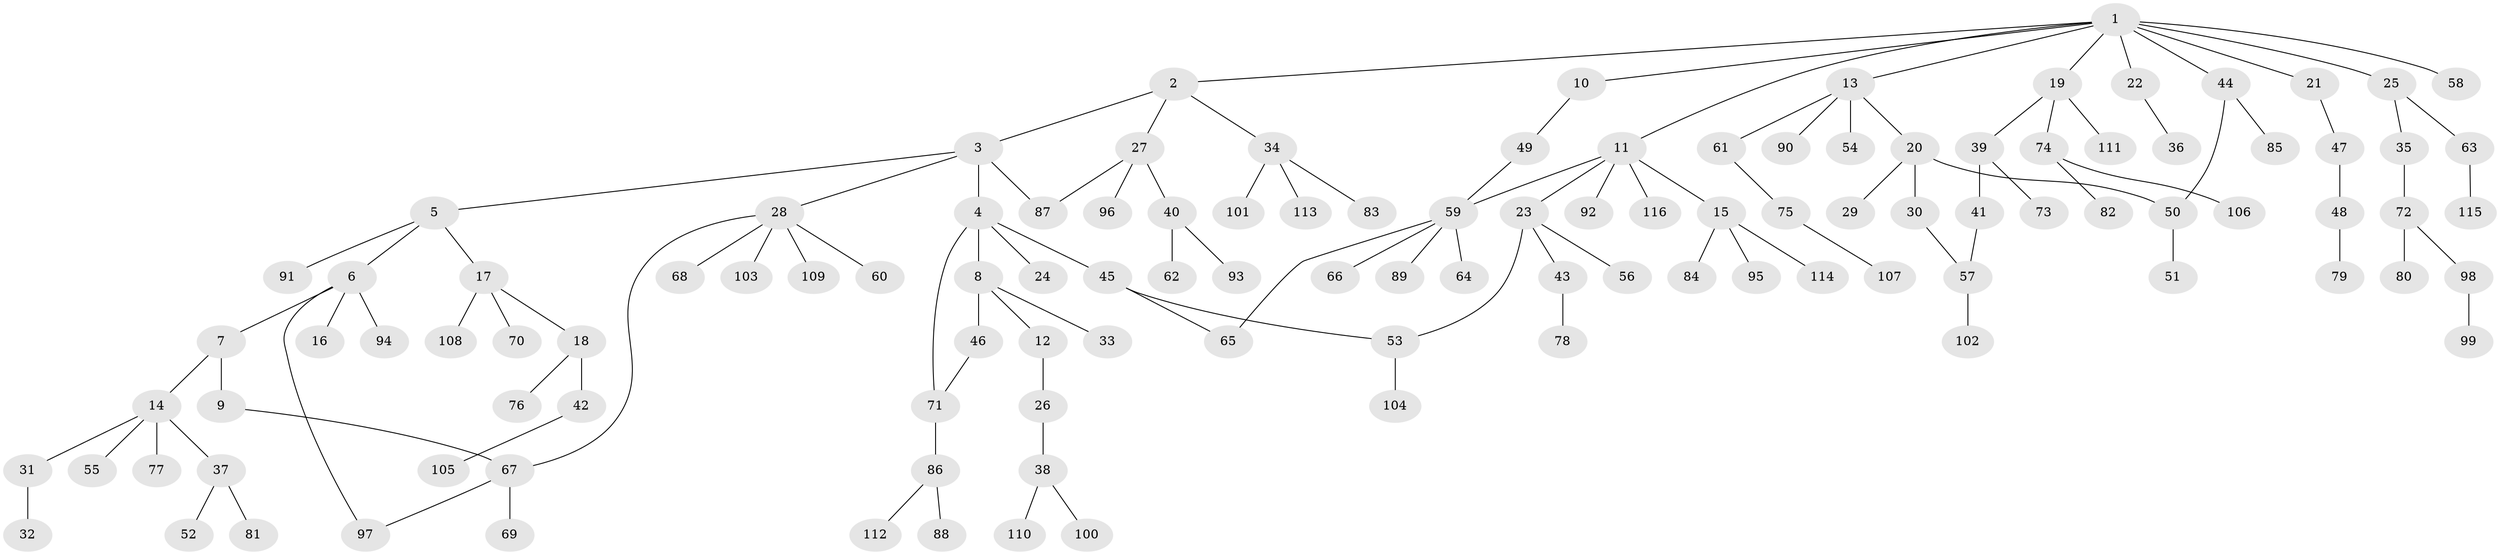 // Generated by graph-tools (version 1.1) at 2025/49/03/09/25 03:49:16]
// undirected, 116 vertices, 124 edges
graph export_dot {
graph [start="1"]
  node [color=gray90,style=filled];
  1;
  2;
  3;
  4;
  5;
  6;
  7;
  8;
  9;
  10;
  11;
  12;
  13;
  14;
  15;
  16;
  17;
  18;
  19;
  20;
  21;
  22;
  23;
  24;
  25;
  26;
  27;
  28;
  29;
  30;
  31;
  32;
  33;
  34;
  35;
  36;
  37;
  38;
  39;
  40;
  41;
  42;
  43;
  44;
  45;
  46;
  47;
  48;
  49;
  50;
  51;
  52;
  53;
  54;
  55;
  56;
  57;
  58;
  59;
  60;
  61;
  62;
  63;
  64;
  65;
  66;
  67;
  68;
  69;
  70;
  71;
  72;
  73;
  74;
  75;
  76;
  77;
  78;
  79;
  80;
  81;
  82;
  83;
  84;
  85;
  86;
  87;
  88;
  89;
  90;
  91;
  92;
  93;
  94;
  95;
  96;
  97;
  98;
  99;
  100;
  101;
  102;
  103;
  104;
  105;
  106;
  107;
  108;
  109;
  110;
  111;
  112;
  113;
  114;
  115;
  116;
  1 -- 2;
  1 -- 10;
  1 -- 11;
  1 -- 13;
  1 -- 19;
  1 -- 21;
  1 -- 22;
  1 -- 25;
  1 -- 44;
  1 -- 58;
  2 -- 3;
  2 -- 27;
  2 -- 34;
  3 -- 4;
  3 -- 5;
  3 -- 28;
  3 -- 87;
  4 -- 8;
  4 -- 24;
  4 -- 45;
  4 -- 71;
  5 -- 6;
  5 -- 17;
  5 -- 91;
  6 -- 7;
  6 -- 16;
  6 -- 94;
  6 -- 97;
  7 -- 9;
  7 -- 14;
  8 -- 12;
  8 -- 33;
  8 -- 46;
  9 -- 67;
  10 -- 49;
  11 -- 15;
  11 -- 23;
  11 -- 92;
  11 -- 116;
  11 -- 59;
  12 -- 26;
  13 -- 20;
  13 -- 54;
  13 -- 61;
  13 -- 90;
  14 -- 31;
  14 -- 37;
  14 -- 55;
  14 -- 77;
  15 -- 84;
  15 -- 95;
  15 -- 114;
  17 -- 18;
  17 -- 70;
  17 -- 108;
  18 -- 42;
  18 -- 76;
  19 -- 39;
  19 -- 74;
  19 -- 111;
  20 -- 29;
  20 -- 30;
  20 -- 50;
  21 -- 47;
  22 -- 36;
  23 -- 43;
  23 -- 56;
  23 -- 53;
  25 -- 35;
  25 -- 63;
  26 -- 38;
  27 -- 40;
  27 -- 96;
  27 -- 87;
  28 -- 60;
  28 -- 67;
  28 -- 68;
  28 -- 103;
  28 -- 109;
  30 -- 57;
  31 -- 32;
  34 -- 83;
  34 -- 101;
  34 -- 113;
  35 -- 72;
  37 -- 52;
  37 -- 81;
  38 -- 100;
  38 -- 110;
  39 -- 41;
  39 -- 73;
  40 -- 62;
  40 -- 93;
  41 -- 57;
  42 -- 105;
  43 -- 78;
  44 -- 85;
  44 -- 50;
  45 -- 53;
  45 -- 65;
  46 -- 71;
  47 -- 48;
  48 -- 79;
  49 -- 59;
  50 -- 51;
  53 -- 104;
  57 -- 102;
  59 -- 64;
  59 -- 65;
  59 -- 66;
  59 -- 89;
  61 -- 75;
  63 -- 115;
  67 -- 69;
  67 -- 97;
  71 -- 86;
  72 -- 80;
  72 -- 98;
  74 -- 82;
  74 -- 106;
  75 -- 107;
  86 -- 88;
  86 -- 112;
  98 -- 99;
}
